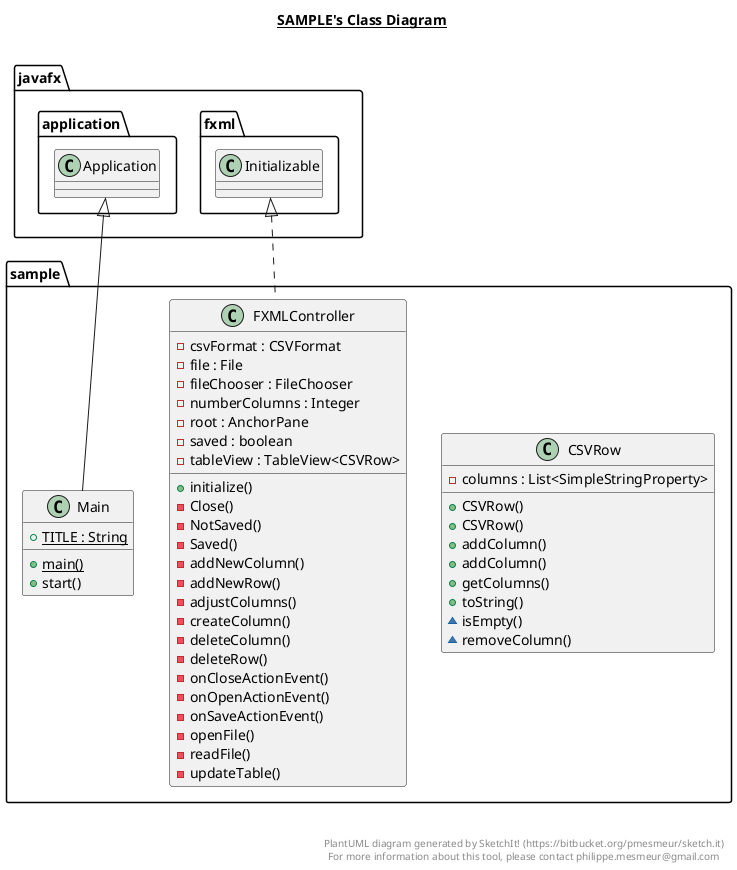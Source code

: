 @startuml

title __SAMPLE's Class Diagram__\n

  namespace sample {
    class sample.CSVRow {
        - columns : List<SimpleStringProperty>
        + CSVRow()
        + CSVRow()
        + addColumn()
        + addColumn()
        + getColumns()
        + toString()
        ~ isEmpty()
        ~ removeColumn()
    }
  }
  

  namespace sample {
    class sample.FXMLController {
        - csvFormat : CSVFormat
        - file : File
        - fileChooser : FileChooser
        - numberColumns : Integer
        - root : AnchorPane
        - saved : boolean
        - tableView : TableView<CSVRow>
        + initialize()
        - Close()
        - NotSaved()
        - Saved()
        - addNewColumn()
        - addNewRow()
        - adjustColumns()
        - createColumn()
        - deleteColumn()
        - deleteRow()
        - onCloseActionEvent()
        - onOpenActionEvent()
        - onSaveActionEvent()
        - openFile()
        - readFile()
        - updateTable()
    }
  }
  

  namespace sample {
    class sample.Main {
        {static} + TITLE : String
        {static} + main()
        + start()
    }
  }
  

  sample.FXMLController .up.|> javafx.fxml.Initializable
  sample.Main -up-|> javafx.application.Application


right footer


PlantUML diagram generated by SketchIt! (https://bitbucket.org/pmesmeur/sketch.it)
For more information about this tool, please contact philippe.mesmeur@gmail.com
endfooter

@enduml
